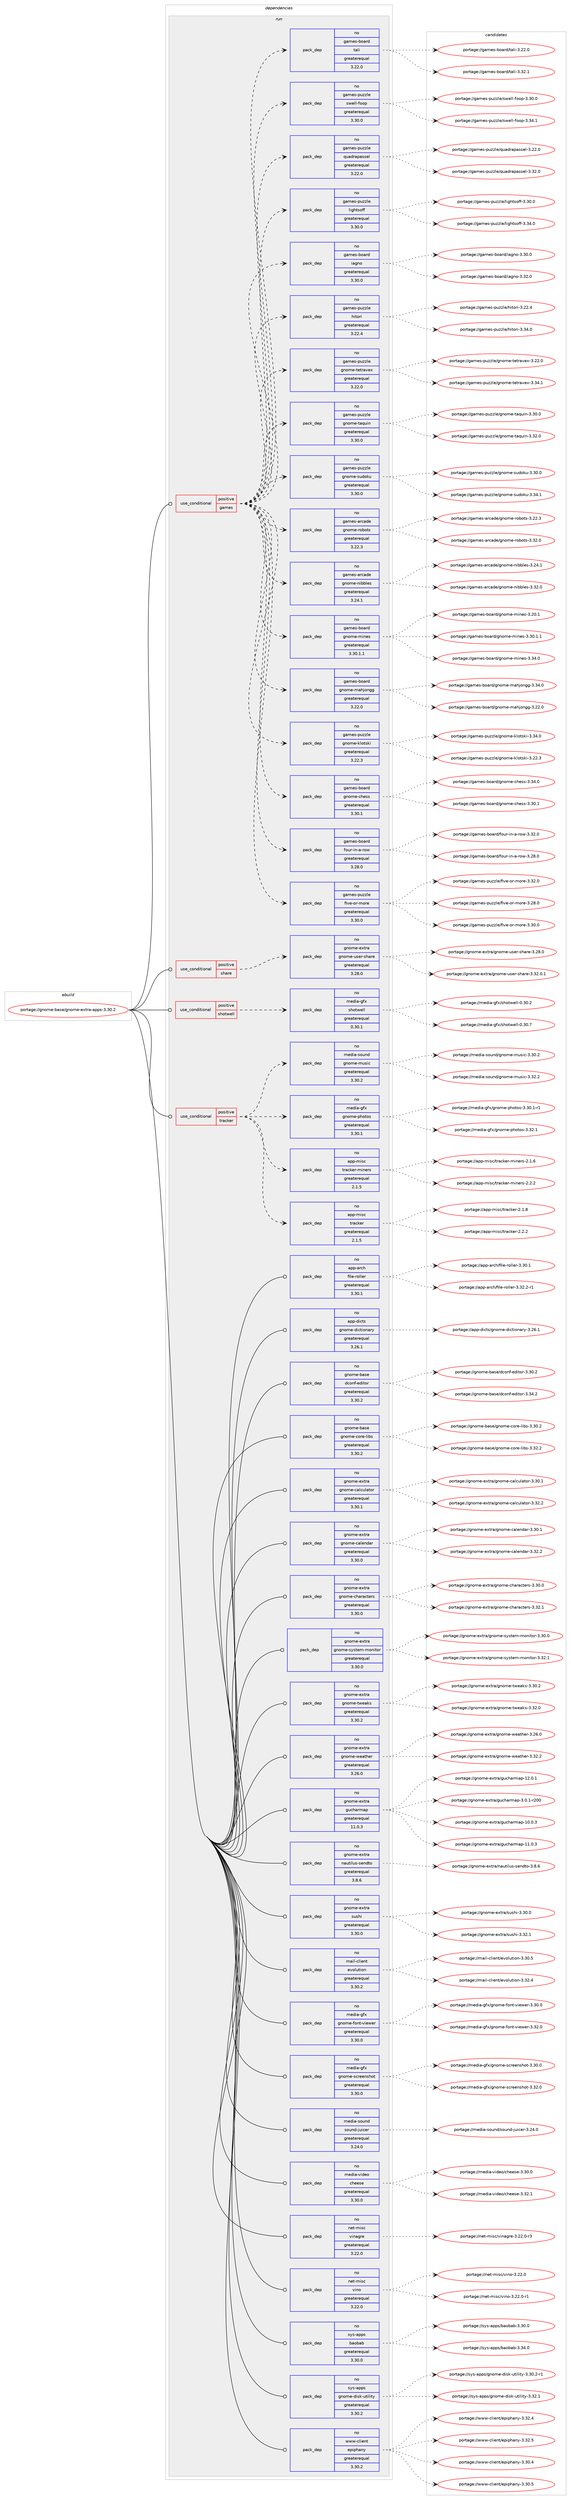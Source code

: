 digraph prolog {

# *************
# Graph options
# *************

newrank=true;
concentrate=true;
compound=true;
graph [rankdir=LR,fontname=Helvetica,fontsize=10,ranksep=1.5];#, ranksep=2.5, nodesep=0.2];
edge  [arrowhead=vee];
node  [fontname=Helvetica,fontsize=10];

# **********
# The ebuild
# **********

subgraph cluster_leftcol {
color=gray;
rank=same;
label=<<i>ebuild</i>>;
id [label="portage://gnome-base/gnome-extra-apps-3.30.2", color=red, width=4, href="../gnome-base/gnome-extra-apps-3.30.2.svg"];
}

# ****************
# The dependencies
# ****************

subgraph cluster_midcol {
color=gray;
label=<<i>dependencies</i>>;
subgraph cluster_compile {
fillcolor="#eeeeee";
style=filled;
label=<<i>compile</i>>;
}
subgraph cluster_compileandrun {
fillcolor="#eeeeee";
style=filled;
label=<<i>compile and run</i>>;
}
subgraph cluster_run {
fillcolor="#eeeeee";
style=filled;
label=<<i>run</i>>;
subgraph cond74009 {
dependency278486 [label=<<TABLE BORDER="0" CELLBORDER="1" CELLSPACING="0" CELLPADDING="4"><TR><TD ROWSPAN="3" CELLPADDING="10">use_conditional</TD></TR><TR><TD>positive</TD></TR><TR><TD>games</TD></TR></TABLE>>, shape=none, color=red];
subgraph pack200424 {
dependency278487 [label=<<TABLE BORDER="0" CELLBORDER="1" CELLSPACING="0" CELLPADDING="4" WIDTH="220"><TR><TD ROWSPAN="6" CELLPADDING="30">pack_dep</TD></TR><TR><TD WIDTH="110">no</TD></TR><TR><TD>games-puzzle</TD></TR><TR><TD>five-or-more</TD></TR><TR><TD>greaterequal</TD></TR><TR><TD>3.30.0</TD></TR></TABLE>>, shape=none, color=blue];
}
dependency278486:e -> dependency278487:w [weight=20,style="dashed",arrowhead="vee"];
subgraph pack200425 {
dependency278488 [label=<<TABLE BORDER="0" CELLBORDER="1" CELLSPACING="0" CELLPADDING="4" WIDTH="220"><TR><TD ROWSPAN="6" CELLPADDING="30">pack_dep</TD></TR><TR><TD WIDTH="110">no</TD></TR><TR><TD>games-board</TD></TR><TR><TD>four-in-a-row</TD></TR><TR><TD>greaterequal</TD></TR><TR><TD>3.28.0</TD></TR></TABLE>>, shape=none, color=blue];
}
dependency278486:e -> dependency278488:w [weight=20,style="dashed",arrowhead="vee"];
subgraph pack200426 {
dependency278489 [label=<<TABLE BORDER="0" CELLBORDER="1" CELLSPACING="0" CELLPADDING="4" WIDTH="220"><TR><TD ROWSPAN="6" CELLPADDING="30">pack_dep</TD></TR><TR><TD WIDTH="110">no</TD></TR><TR><TD>games-board</TD></TR><TR><TD>gnome-chess</TD></TR><TR><TD>greaterequal</TD></TR><TR><TD>3.30.1</TD></TR></TABLE>>, shape=none, color=blue];
}
dependency278486:e -> dependency278489:w [weight=20,style="dashed",arrowhead="vee"];
subgraph pack200427 {
dependency278490 [label=<<TABLE BORDER="0" CELLBORDER="1" CELLSPACING="0" CELLPADDING="4" WIDTH="220"><TR><TD ROWSPAN="6" CELLPADDING="30">pack_dep</TD></TR><TR><TD WIDTH="110">no</TD></TR><TR><TD>games-puzzle</TD></TR><TR><TD>gnome-klotski</TD></TR><TR><TD>greaterequal</TD></TR><TR><TD>3.22.3</TD></TR></TABLE>>, shape=none, color=blue];
}
dependency278486:e -> dependency278490:w [weight=20,style="dashed",arrowhead="vee"];
subgraph pack200428 {
dependency278491 [label=<<TABLE BORDER="0" CELLBORDER="1" CELLSPACING="0" CELLPADDING="4" WIDTH="220"><TR><TD ROWSPAN="6" CELLPADDING="30">pack_dep</TD></TR><TR><TD WIDTH="110">no</TD></TR><TR><TD>games-board</TD></TR><TR><TD>gnome-mahjongg</TD></TR><TR><TD>greaterequal</TD></TR><TR><TD>3.22.0</TD></TR></TABLE>>, shape=none, color=blue];
}
dependency278486:e -> dependency278491:w [weight=20,style="dashed",arrowhead="vee"];
subgraph pack200429 {
dependency278492 [label=<<TABLE BORDER="0" CELLBORDER="1" CELLSPACING="0" CELLPADDING="4" WIDTH="220"><TR><TD ROWSPAN="6" CELLPADDING="30">pack_dep</TD></TR><TR><TD WIDTH="110">no</TD></TR><TR><TD>games-board</TD></TR><TR><TD>gnome-mines</TD></TR><TR><TD>greaterequal</TD></TR><TR><TD>3.30.1.1</TD></TR></TABLE>>, shape=none, color=blue];
}
dependency278486:e -> dependency278492:w [weight=20,style="dashed",arrowhead="vee"];
subgraph pack200430 {
dependency278493 [label=<<TABLE BORDER="0" CELLBORDER="1" CELLSPACING="0" CELLPADDING="4" WIDTH="220"><TR><TD ROWSPAN="6" CELLPADDING="30">pack_dep</TD></TR><TR><TD WIDTH="110">no</TD></TR><TR><TD>games-arcade</TD></TR><TR><TD>gnome-nibbles</TD></TR><TR><TD>greaterequal</TD></TR><TR><TD>3.24.1</TD></TR></TABLE>>, shape=none, color=blue];
}
dependency278486:e -> dependency278493:w [weight=20,style="dashed",arrowhead="vee"];
subgraph pack200431 {
dependency278494 [label=<<TABLE BORDER="0" CELLBORDER="1" CELLSPACING="0" CELLPADDING="4" WIDTH="220"><TR><TD ROWSPAN="6" CELLPADDING="30">pack_dep</TD></TR><TR><TD WIDTH="110">no</TD></TR><TR><TD>games-arcade</TD></TR><TR><TD>gnome-robots</TD></TR><TR><TD>greaterequal</TD></TR><TR><TD>3.22.3</TD></TR></TABLE>>, shape=none, color=blue];
}
dependency278486:e -> dependency278494:w [weight=20,style="dashed",arrowhead="vee"];
subgraph pack200432 {
dependency278495 [label=<<TABLE BORDER="0" CELLBORDER="1" CELLSPACING="0" CELLPADDING="4" WIDTH="220"><TR><TD ROWSPAN="6" CELLPADDING="30">pack_dep</TD></TR><TR><TD WIDTH="110">no</TD></TR><TR><TD>games-puzzle</TD></TR><TR><TD>gnome-sudoku</TD></TR><TR><TD>greaterequal</TD></TR><TR><TD>3.30.0</TD></TR></TABLE>>, shape=none, color=blue];
}
dependency278486:e -> dependency278495:w [weight=20,style="dashed",arrowhead="vee"];
subgraph pack200433 {
dependency278496 [label=<<TABLE BORDER="0" CELLBORDER="1" CELLSPACING="0" CELLPADDING="4" WIDTH="220"><TR><TD ROWSPAN="6" CELLPADDING="30">pack_dep</TD></TR><TR><TD WIDTH="110">no</TD></TR><TR><TD>games-puzzle</TD></TR><TR><TD>gnome-taquin</TD></TR><TR><TD>greaterequal</TD></TR><TR><TD>3.30.0</TD></TR></TABLE>>, shape=none, color=blue];
}
dependency278486:e -> dependency278496:w [weight=20,style="dashed",arrowhead="vee"];
subgraph pack200434 {
dependency278497 [label=<<TABLE BORDER="0" CELLBORDER="1" CELLSPACING="0" CELLPADDING="4" WIDTH="220"><TR><TD ROWSPAN="6" CELLPADDING="30">pack_dep</TD></TR><TR><TD WIDTH="110">no</TD></TR><TR><TD>games-puzzle</TD></TR><TR><TD>gnome-tetravex</TD></TR><TR><TD>greaterequal</TD></TR><TR><TD>3.22.0</TD></TR></TABLE>>, shape=none, color=blue];
}
dependency278486:e -> dependency278497:w [weight=20,style="dashed",arrowhead="vee"];
subgraph pack200435 {
dependency278498 [label=<<TABLE BORDER="0" CELLBORDER="1" CELLSPACING="0" CELLPADDING="4" WIDTH="220"><TR><TD ROWSPAN="6" CELLPADDING="30">pack_dep</TD></TR><TR><TD WIDTH="110">no</TD></TR><TR><TD>games-puzzle</TD></TR><TR><TD>hitori</TD></TR><TR><TD>greaterequal</TD></TR><TR><TD>3.22.4</TD></TR></TABLE>>, shape=none, color=blue];
}
dependency278486:e -> dependency278498:w [weight=20,style="dashed",arrowhead="vee"];
subgraph pack200436 {
dependency278499 [label=<<TABLE BORDER="0" CELLBORDER="1" CELLSPACING="0" CELLPADDING="4" WIDTH="220"><TR><TD ROWSPAN="6" CELLPADDING="30">pack_dep</TD></TR><TR><TD WIDTH="110">no</TD></TR><TR><TD>games-board</TD></TR><TR><TD>iagno</TD></TR><TR><TD>greaterequal</TD></TR><TR><TD>3.30.0</TD></TR></TABLE>>, shape=none, color=blue];
}
dependency278486:e -> dependency278499:w [weight=20,style="dashed",arrowhead="vee"];
subgraph pack200437 {
dependency278500 [label=<<TABLE BORDER="0" CELLBORDER="1" CELLSPACING="0" CELLPADDING="4" WIDTH="220"><TR><TD ROWSPAN="6" CELLPADDING="30">pack_dep</TD></TR><TR><TD WIDTH="110">no</TD></TR><TR><TD>games-puzzle</TD></TR><TR><TD>lightsoff</TD></TR><TR><TD>greaterequal</TD></TR><TR><TD>3.30.0</TD></TR></TABLE>>, shape=none, color=blue];
}
dependency278486:e -> dependency278500:w [weight=20,style="dashed",arrowhead="vee"];
subgraph pack200438 {
dependency278501 [label=<<TABLE BORDER="0" CELLBORDER="1" CELLSPACING="0" CELLPADDING="4" WIDTH="220"><TR><TD ROWSPAN="6" CELLPADDING="30">pack_dep</TD></TR><TR><TD WIDTH="110">no</TD></TR><TR><TD>games-puzzle</TD></TR><TR><TD>quadrapassel</TD></TR><TR><TD>greaterequal</TD></TR><TR><TD>3.22.0</TD></TR></TABLE>>, shape=none, color=blue];
}
dependency278486:e -> dependency278501:w [weight=20,style="dashed",arrowhead="vee"];
subgraph pack200439 {
dependency278502 [label=<<TABLE BORDER="0" CELLBORDER="1" CELLSPACING="0" CELLPADDING="4" WIDTH="220"><TR><TD ROWSPAN="6" CELLPADDING="30">pack_dep</TD></TR><TR><TD WIDTH="110">no</TD></TR><TR><TD>games-puzzle</TD></TR><TR><TD>swell-foop</TD></TR><TR><TD>greaterequal</TD></TR><TR><TD>3.30.0</TD></TR></TABLE>>, shape=none, color=blue];
}
dependency278486:e -> dependency278502:w [weight=20,style="dashed",arrowhead="vee"];
subgraph pack200440 {
dependency278503 [label=<<TABLE BORDER="0" CELLBORDER="1" CELLSPACING="0" CELLPADDING="4" WIDTH="220"><TR><TD ROWSPAN="6" CELLPADDING="30">pack_dep</TD></TR><TR><TD WIDTH="110">no</TD></TR><TR><TD>games-board</TD></TR><TR><TD>tali</TD></TR><TR><TD>greaterequal</TD></TR><TR><TD>3.22.0</TD></TR></TABLE>>, shape=none, color=blue];
}
dependency278486:e -> dependency278503:w [weight=20,style="dashed",arrowhead="vee"];
}
id:e -> dependency278486:w [weight=20,style="solid",arrowhead="odot"];
subgraph cond74010 {
dependency278504 [label=<<TABLE BORDER="0" CELLBORDER="1" CELLSPACING="0" CELLPADDING="4"><TR><TD ROWSPAN="3" CELLPADDING="10">use_conditional</TD></TR><TR><TD>positive</TD></TR><TR><TD>share</TD></TR></TABLE>>, shape=none, color=red];
subgraph pack200441 {
dependency278505 [label=<<TABLE BORDER="0" CELLBORDER="1" CELLSPACING="0" CELLPADDING="4" WIDTH="220"><TR><TD ROWSPAN="6" CELLPADDING="30">pack_dep</TD></TR><TR><TD WIDTH="110">no</TD></TR><TR><TD>gnome-extra</TD></TR><TR><TD>gnome-user-share</TD></TR><TR><TD>greaterequal</TD></TR><TR><TD>3.28.0</TD></TR></TABLE>>, shape=none, color=blue];
}
dependency278504:e -> dependency278505:w [weight=20,style="dashed",arrowhead="vee"];
}
id:e -> dependency278504:w [weight=20,style="solid",arrowhead="odot"];
subgraph cond74011 {
dependency278506 [label=<<TABLE BORDER="0" CELLBORDER="1" CELLSPACING="0" CELLPADDING="4"><TR><TD ROWSPAN="3" CELLPADDING="10">use_conditional</TD></TR><TR><TD>positive</TD></TR><TR><TD>shotwell</TD></TR></TABLE>>, shape=none, color=red];
subgraph pack200442 {
dependency278507 [label=<<TABLE BORDER="0" CELLBORDER="1" CELLSPACING="0" CELLPADDING="4" WIDTH="220"><TR><TD ROWSPAN="6" CELLPADDING="30">pack_dep</TD></TR><TR><TD WIDTH="110">no</TD></TR><TR><TD>media-gfx</TD></TR><TR><TD>shotwell</TD></TR><TR><TD>greaterequal</TD></TR><TR><TD>0.30.1</TD></TR></TABLE>>, shape=none, color=blue];
}
dependency278506:e -> dependency278507:w [weight=20,style="dashed",arrowhead="vee"];
}
id:e -> dependency278506:w [weight=20,style="solid",arrowhead="odot"];
subgraph cond74012 {
dependency278508 [label=<<TABLE BORDER="0" CELLBORDER="1" CELLSPACING="0" CELLPADDING="4"><TR><TD ROWSPAN="3" CELLPADDING="10">use_conditional</TD></TR><TR><TD>positive</TD></TR><TR><TD>tracker</TD></TR></TABLE>>, shape=none, color=red];
subgraph pack200443 {
dependency278509 [label=<<TABLE BORDER="0" CELLBORDER="1" CELLSPACING="0" CELLPADDING="4" WIDTH="220"><TR><TD ROWSPAN="6" CELLPADDING="30">pack_dep</TD></TR><TR><TD WIDTH="110">no</TD></TR><TR><TD>app-misc</TD></TR><TR><TD>tracker</TD></TR><TR><TD>greaterequal</TD></TR><TR><TD>2.1.5</TD></TR></TABLE>>, shape=none, color=blue];
}
dependency278508:e -> dependency278509:w [weight=20,style="dashed",arrowhead="vee"];
subgraph pack200444 {
dependency278510 [label=<<TABLE BORDER="0" CELLBORDER="1" CELLSPACING="0" CELLPADDING="4" WIDTH="220"><TR><TD ROWSPAN="6" CELLPADDING="30">pack_dep</TD></TR><TR><TD WIDTH="110">no</TD></TR><TR><TD>app-misc</TD></TR><TR><TD>tracker-miners</TD></TR><TR><TD>greaterequal</TD></TR><TR><TD>2.1.5</TD></TR></TABLE>>, shape=none, color=blue];
}
dependency278508:e -> dependency278510:w [weight=20,style="dashed",arrowhead="vee"];
subgraph pack200445 {
dependency278511 [label=<<TABLE BORDER="0" CELLBORDER="1" CELLSPACING="0" CELLPADDING="4" WIDTH="220"><TR><TD ROWSPAN="6" CELLPADDING="30">pack_dep</TD></TR><TR><TD WIDTH="110">no</TD></TR><TR><TD>media-gfx</TD></TR><TR><TD>gnome-photos</TD></TR><TR><TD>greaterequal</TD></TR><TR><TD>3.30.1</TD></TR></TABLE>>, shape=none, color=blue];
}
dependency278508:e -> dependency278511:w [weight=20,style="dashed",arrowhead="vee"];
subgraph pack200446 {
dependency278512 [label=<<TABLE BORDER="0" CELLBORDER="1" CELLSPACING="0" CELLPADDING="4" WIDTH="220"><TR><TD ROWSPAN="6" CELLPADDING="30">pack_dep</TD></TR><TR><TD WIDTH="110">no</TD></TR><TR><TD>media-sound</TD></TR><TR><TD>gnome-music</TD></TR><TR><TD>greaterequal</TD></TR><TR><TD>3.30.2</TD></TR></TABLE>>, shape=none, color=blue];
}
dependency278508:e -> dependency278512:w [weight=20,style="dashed",arrowhead="vee"];
}
id:e -> dependency278508:w [weight=20,style="solid",arrowhead="odot"];
subgraph pack200447 {
dependency278513 [label=<<TABLE BORDER="0" CELLBORDER="1" CELLSPACING="0" CELLPADDING="4" WIDTH="220"><TR><TD ROWSPAN="6" CELLPADDING="30">pack_dep</TD></TR><TR><TD WIDTH="110">no</TD></TR><TR><TD>app-arch</TD></TR><TR><TD>file-roller</TD></TR><TR><TD>greaterequal</TD></TR><TR><TD>3.30.1</TD></TR></TABLE>>, shape=none, color=blue];
}
id:e -> dependency278513:w [weight=20,style="solid",arrowhead="odot"];
subgraph pack200448 {
dependency278514 [label=<<TABLE BORDER="0" CELLBORDER="1" CELLSPACING="0" CELLPADDING="4" WIDTH="220"><TR><TD ROWSPAN="6" CELLPADDING="30">pack_dep</TD></TR><TR><TD WIDTH="110">no</TD></TR><TR><TD>app-dicts</TD></TR><TR><TD>gnome-dictionary</TD></TR><TR><TD>greaterequal</TD></TR><TR><TD>3.26.1</TD></TR></TABLE>>, shape=none, color=blue];
}
id:e -> dependency278514:w [weight=20,style="solid",arrowhead="odot"];
subgraph pack200449 {
dependency278515 [label=<<TABLE BORDER="0" CELLBORDER="1" CELLSPACING="0" CELLPADDING="4" WIDTH="220"><TR><TD ROWSPAN="6" CELLPADDING="30">pack_dep</TD></TR><TR><TD WIDTH="110">no</TD></TR><TR><TD>gnome-base</TD></TR><TR><TD>dconf-editor</TD></TR><TR><TD>greaterequal</TD></TR><TR><TD>3.30.2</TD></TR></TABLE>>, shape=none, color=blue];
}
id:e -> dependency278515:w [weight=20,style="solid",arrowhead="odot"];
subgraph pack200450 {
dependency278516 [label=<<TABLE BORDER="0" CELLBORDER="1" CELLSPACING="0" CELLPADDING="4" WIDTH="220"><TR><TD ROWSPAN="6" CELLPADDING="30">pack_dep</TD></TR><TR><TD WIDTH="110">no</TD></TR><TR><TD>gnome-base</TD></TR><TR><TD>gnome-core-libs</TD></TR><TR><TD>greaterequal</TD></TR><TR><TD>3.30.2</TD></TR></TABLE>>, shape=none, color=blue];
}
id:e -> dependency278516:w [weight=20,style="solid",arrowhead="odot"];
subgraph pack200451 {
dependency278517 [label=<<TABLE BORDER="0" CELLBORDER="1" CELLSPACING="0" CELLPADDING="4" WIDTH="220"><TR><TD ROWSPAN="6" CELLPADDING="30">pack_dep</TD></TR><TR><TD WIDTH="110">no</TD></TR><TR><TD>gnome-extra</TD></TR><TR><TD>gnome-calculator</TD></TR><TR><TD>greaterequal</TD></TR><TR><TD>3.30.1</TD></TR></TABLE>>, shape=none, color=blue];
}
id:e -> dependency278517:w [weight=20,style="solid",arrowhead="odot"];
subgraph pack200452 {
dependency278518 [label=<<TABLE BORDER="0" CELLBORDER="1" CELLSPACING="0" CELLPADDING="4" WIDTH="220"><TR><TD ROWSPAN="6" CELLPADDING="30">pack_dep</TD></TR><TR><TD WIDTH="110">no</TD></TR><TR><TD>gnome-extra</TD></TR><TR><TD>gnome-calendar</TD></TR><TR><TD>greaterequal</TD></TR><TR><TD>3.30.0</TD></TR></TABLE>>, shape=none, color=blue];
}
id:e -> dependency278518:w [weight=20,style="solid",arrowhead="odot"];
subgraph pack200453 {
dependency278519 [label=<<TABLE BORDER="0" CELLBORDER="1" CELLSPACING="0" CELLPADDING="4" WIDTH="220"><TR><TD ROWSPAN="6" CELLPADDING="30">pack_dep</TD></TR><TR><TD WIDTH="110">no</TD></TR><TR><TD>gnome-extra</TD></TR><TR><TD>gnome-characters</TD></TR><TR><TD>greaterequal</TD></TR><TR><TD>3.30.0</TD></TR></TABLE>>, shape=none, color=blue];
}
id:e -> dependency278519:w [weight=20,style="solid",arrowhead="odot"];
subgraph pack200454 {
dependency278520 [label=<<TABLE BORDER="0" CELLBORDER="1" CELLSPACING="0" CELLPADDING="4" WIDTH="220"><TR><TD ROWSPAN="6" CELLPADDING="30">pack_dep</TD></TR><TR><TD WIDTH="110">no</TD></TR><TR><TD>gnome-extra</TD></TR><TR><TD>gnome-system-monitor</TD></TR><TR><TD>greaterequal</TD></TR><TR><TD>3.30.0</TD></TR></TABLE>>, shape=none, color=blue];
}
id:e -> dependency278520:w [weight=20,style="solid",arrowhead="odot"];
subgraph pack200455 {
dependency278521 [label=<<TABLE BORDER="0" CELLBORDER="1" CELLSPACING="0" CELLPADDING="4" WIDTH="220"><TR><TD ROWSPAN="6" CELLPADDING="30">pack_dep</TD></TR><TR><TD WIDTH="110">no</TD></TR><TR><TD>gnome-extra</TD></TR><TR><TD>gnome-tweaks</TD></TR><TR><TD>greaterequal</TD></TR><TR><TD>3.30.2</TD></TR></TABLE>>, shape=none, color=blue];
}
id:e -> dependency278521:w [weight=20,style="solid",arrowhead="odot"];
subgraph pack200456 {
dependency278522 [label=<<TABLE BORDER="0" CELLBORDER="1" CELLSPACING="0" CELLPADDING="4" WIDTH="220"><TR><TD ROWSPAN="6" CELLPADDING="30">pack_dep</TD></TR><TR><TD WIDTH="110">no</TD></TR><TR><TD>gnome-extra</TD></TR><TR><TD>gnome-weather</TD></TR><TR><TD>greaterequal</TD></TR><TR><TD>3.26.0</TD></TR></TABLE>>, shape=none, color=blue];
}
id:e -> dependency278522:w [weight=20,style="solid",arrowhead="odot"];
subgraph pack200457 {
dependency278523 [label=<<TABLE BORDER="0" CELLBORDER="1" CELLSPACING="0" CELLPADDING="4" WIDTH="220"><TR><TD ROWSPAN="6" CELLPADDING="30">pack_dep</TD></TR><TR><TD WIDTH="110">no</TD></TR><TR><TD>gnome-extra</TD></TR><TR><TD>gucharmap</TD></TR><TR><TD>greaterequal</TD></TR><TR><TD>11.0.3</TD></TR></TABLE>>, shape=none, color=blue];
}
id:e -> dependency278523:w [weight=20,style="solid",arrowhead="odot"];
subgraph pack200458 {
dependency278524 [label=<<TABLE BORDER="0" CELLBORDER="1" CELLSPACING="0" CELLPADDING="4" WIDTH="220"><TR><TD ROWSPAN="6" CELLPADDING="30">pack_dep</TD></TR><TR><TD WIDTH="110">no</TD></TR><TR><TD>gnome-extra</TD></TR><TR><TD>nautilus-sendto</TD></TR><TR><TD>greaterequal</TD></TR><TR><TD>3.8.6</TD></TR></TABLE>>, shape=none, color=blue];
}
id:e -> dependency278524:w [weight=20,style="solid",arrowhead="odot"];
subgraph pack200459 {
dependency278525 [label=<<TABLE BORDER="0" CELLBORDER="1" CELLSPACING="0" CELLPADDING="4" WIDTH="220"><TR><TD ROWSPAN="6" CELLPADDING="30">pack_dep</TD></TR><TR><TD WIDTH="110">no</TD></TR><TR><TD>gnome-extra</TD></TR><TR><TD>sushi</TD></TR><TR><TD>greaterequal</TD></TR><TR><TD>3.30.0</TD></TR></TABLE>>, shape=none, color=blue];
}
id:e -> dependency278525:w [weight=20,style="solid",arrowhead="odot"];
subgraph pack200460 {
dependency278526 [label=<<TABLE BORDER="0" CELLBORDER="1" CELLSPACING="0" CELLPADDING="4" WIDTH="220"><TR><TD ROWSPAN="6" CELLPADDING="30">pack_dep</TD></TR><TR><TD WIDTH="110">no</TD></TR><TR><TD>mail-client</TD></TR><TR><TD>evolution</TD></TR><TR><TD>greaterequal</TD></TR><TR><TD>3.30.2</TD></TR></TABLE>>, shape=none, color=blue];
}
id:e -> dependency278526:w [weight=20,style="solid",arrowhead="odot"];
subgraph pack200461 {
dependency278527 [label=<<TABLE BORDER="0" CELLBORDER="1" CELLSPACING="0" CELLPADDING="4" WIDTH="220"><TR><TD ROWSPAN="6" CELLPADDING="30">pack_dep</TD></TR><TR><TD WIDTH="110">no</TD></TR><TR><TD>media-gfx</TD></TR><TR><TD>gnome-font-viewer</TD></TR><TR><TD>greaterequal</TD></TR><TR><TD>3.30.0</TD></TR></TABLE>>, shape=none, color=blue];
}
id:e -> dependency278527:w [weight=20,style="solid",arrowhead="odot"];
subgraph pack200462 {
dependency278528 [label=<<TABLE BORDER="0" CELLBORDER="1" CELLSPACING="0" CELLPADDING="4" WIDTH="220"><TR><TD ROWSPAN="6" CELLPADDING="30">pack_dep</TD></TR><TR><TD WIDTH="110">no</TD></TR><TR><TD>media-gfx</TD></TR><TR><TD>gnome-screenshot</TD></TR><TR><TD>greaterequal</TD></TR><TR><TD>3.30.0</TD></TR></TABLE>>, shape=none, color=blue];
}
id:e -> dependency278528:w [weight=20,style="solid",arrowhead="odot"];
subgraph pack200463 {
dependency278529 [label=<<TABLE BORDER="0" CELLBORDER="1" CELLSPACING="0" CELLPADDING="4" WIDTH="220"><TR><TD ROWSPAN="6" CELLPADDING="30">pack_dep</TD></TR><TR><TD WIDTH="110">no</TD></TR><TR><TD>media-sound</TD></TR><TR><TD>sound-juicer</TD></TR><TR><TD>greaterequal</TD></TR><TR><TD>3.24.0</TD></TR></TABLE>>, shape=none, color=blue];
}
id:e -> dependency278529:w [weight=20,style="solid",arrowhead="odot"];
subgraph pack200464 {
dependency278530 [label=<<TABLE BORDER="0" CELLBORDER="1" CELLSPACING="0" CELLPADDING="4" WIDTH="220"><TR><TD ROWSPAN="6" CELLPADDING="30">pack_dep</TD></TR><TR><TD WIDTH="110">no</TD></TR><TR><TD>media-video</TD></TR><TR><TD>cheese</TD></TR><TR><TD>greaterequal</TD></TR><TR><TD>3.30.0</TD></TR></TABLE>>, shape=none, color=blue];
}
id:e -> dependency278530:w [weight=20,style="solid",arrowhead="odot"];
subgraph pack200465 {
dependency278531 [label=<<TABLE BORDER="0" CELLBORDER="1" CELLSPACING="0" CELLPADDING="4" WIDTH="220"><TR><TD ROWSPAN="6" CELLPADDING="30">pack_dep</TD></TR><TR><TD WIDTH="110">no</TD></TR><TR><TD>net-misc</TD></TR><TR><TD>vinagre</TD></TR><TR><TD>greaterequal</TD></TR><TR><TD>3.22.0</TD></TR></TABLE>>, shape=none, color=blue];
}
id:e -> dependency278531:w [weight=20,style="solid",arrowhead="odot"];
subgraph pack200466 {
dependency278532 [label=<<TABLE BORDER="0" CELLBORDER="1" CELLSPACING="0" CELLPADDING="4" WIDTH="220"><TR><TD ROWSPAN="6" CELLPADDING="30">pack_dep</TD></TR><TR><TD WIDTH="110">no</TD></TR><TR><TD>net-misc</TD></TR><TR><TD>vino</TD></TR><TR><TD>greaterequal</TD></TR><TR><TD>3.22.0</TD></TR></TABLE>>, shape=none, color=blue];
}
id:e -> dependency278532:w [weight=20,style="solid",arrowhead="odot"];
subgraph pack200467 {
dependency278533 [label=<<TABLE BORDER="0" CELLBORDER="1" CELLSPACING="0" CELLPADDING="4" WIDTH="220"><TR><TD ROWSPAN="6" CELLPADDING="30">pack_dep</TD></TR><TR><TD WIDTH="110">no</TD></TR><TR><TD>sys-apps</TD></TR><TR><TD>baobab</TD></TR><TR><TD>greaterequal</TD></TR><TR><TD>3.30.0</TD></TR></TABLE>>, shape=none, color=blue];
}
id:e -> dependency278533:w [weight=20,style="solid",arrowhead="odot"];
subgraph pack200468 {
dependency278534 [label=<<TABLE BORDER="0" CELLBORDER="1" CELLSPACING="0" CELLPADDING="4" WIDTH="220"><TR><TD ROWSPAN="6" CELLPADDING="30">pack_dep</TD></TR><TR><TD WIDTH="110">no</TD></TR><TR><TD>sys-apps</TD></TR><TR><TD>gnome-disk-utility</TD></TR><TR><TD>greaterequal</TD></TR><TR><TD>3.30.2</TD></TR></TABLE>>, shape=none, color=blue];
}
id:e -> dependency278534:w [weight=20,style="solid",arrowhead="odot"];
subgraph pack200469 {
dependency278535 [label=<<TABLE BORDER="0" CELLBORDER="1" CELLSPACING="0" CELLPADDING="4" WIDTH="220"><TR><TD ROWSPAN="6" CELLPADDING="30">pack_dep</TD></TR><TR><TD WIDTH="110">no</TD></TR><TR><TD>www-client</TD></TR><TR><TD>epiphany</TD></TR><TR><TD>greaterequal</TD></TR><TR><TD>3.30.2</TD></TR></TABLE>>, shape=none, color=blue];
}
id:e -> dependency278535:w [weight=20,style="solid",arrowhead="odot"];
}
}

# **************
# The candidates
# **************

subgraph cluster_choices {
rank=same;
color=gray;
label=<<i>candidates</i>>;

subgraph choice200424 {
color=black;
nodesep=1;
choiceportage103971091011154511211712212210810147102105118101451111144510911111410145514650564648 [label="portage://games-puzzle/five-or-more-3.28.0", color=red, width=4,href="../games-puzzle/five-or-more-3.28.0.svg"];
choiceportage103971091011154511211712212210810147102105118101451111144510911111410145514651484648 [label="portage://games-puzzle/five-or-more-3.30.0", color=red, width=4,href="../games-puzzle/five-or-more-3.30.0.svg"];
choiceportage103971091011154511211712212210810147102105118101451111144510911111410145514651504648 [label="portage://games-puzzle/five-or-more-3.32.0", color=red, width=4,href="../games-puzzle/five-or-more-3.32.0.svg"];
dependency278487:e -> choiceportage103971091011154511211712212210810147102105118101451111144510911111410145514650564648:w [style=dotted,weight="100"];
dependency278487:e -> choiceportage103971091011154511211712212210810147102105118101451111144510911111410145514651484648:w [style=dotted,weight="100"];
dependency278487:e -> choiceportage103971091011154511211712212210810147102105118101451111144510911111410145514651504648:w [style=dotted,weight="100"];
}
subgraph choice200425 {
color=black;
nodesep=1;
choiceportage10397109101115459811197114100471021111171144510511045974511411111945514650564648 [label="portage://games-board/four-in-a-row-3.28.0", color=red, width=4,href="../games-board/four-in-a-row-3.28.0.svg"];
choiceportage10397109101115459811197114100471021111171144510511045974511411111945514651504648 [label="portage://games-board/four-in-a-row-3.32.0", color=red, width=4,href="../games-board/four-in-a-row-3.32.0.svg"];
dependency278488:e -> choiceportage10397109101115459811197114100471021111171144510511045974511411111945514650564648:w [style=dotted,weight="100"];
dependency278488:e -> choiceportage10397109101115459811197114100471021111171144510511045974511411111945514651504648:w [style=dotted,weight="100"];
}
subgraph choice200426 {
color=black;
nodesep=1;
choiceportage1039710910111545981119711410047103110111109101459910410111511545514651484649 [label="portage://games-board/gnome-chess-3.30.1", color=red, width=4,href="../games-board/gnome-chess-3.30.1.svg"];
choiceportage1039710910111545981119711410047103110111109101459910410111511545514651524648 [label="portage://games-board/gnome-chess-3.34.0", color=red, width=4,href="../games-board/gnome-chess-3.34.0.svg"];
dependency278489:e -> choiceportage1039710910111545981119711410047103110111109101459910410111511545514651484649:w [style=dotted,weight="100"];
dependency278489:e -> choiceportage1039710910111545981119711410047103110111109101459910410111511545514651524648:w [style=dotted,weight="100"];
}
subgraph choice200427 {
color=black;
nodesep=1;
choiceportage1039710910111545112117122122108101471031101111091014510710811111611510710545514650504651 [label="portage://games-puzzle/gnome-klotski-3.22.3", color=red, width=4,href="../games-puzzle/gnome-klotski-3.22.3.svg"];
choiceportage1039710910111545112117122122108101471031101111091014510710811111611510710545514651524648 [label="portage://games-puzzle/gnome-klotski-3.34.0", color=red, width=4,href="../games-puzzle/gnome-klotski-3.34.0.svg"];
dependency278490:e -> choiceportage1039710910111545112117122122108101471031101111091014510710811111611510710545514650504651:w [style=dotted,weight="100"];
dependency278490:e -> choiceportage1039710910111545112117122122108101471031101111091014510710811111611510710545514651524648:w [style=dotted,weight="100"];
}
subgraph choice200428 {
color=black;
nodesep=1;
choiceportage1039710910111545981119711410047103110111109101451099710410611111010310345514650504648 [label="portage://games-board/gnome-mahjongg-3.22.0", color=red, width=4,href="../games-board/gnome-mahjongg-3.22.0.svg"];
choiceportage1039710910111545981119711410047103110111109101451099710410611111010310345514651524648 [label="portage://games-board/gnome-mahjongg-3.34.0", color=red, width=4,href="../games-board/gnome-mahjongg-3.34.0.svg"];
dependency278491:e -> choiceportage1039710910111545981119711410047103110111109101451099710410611111010310345514650504648:w [style=dotted,weight="100"];
dependency278491:e -> choiceportage1039710910111545981119711410047103110111109101451099710410611111010310345514651524648:w [style=dotted,weight="100"];
}
subgraph choice200429 {
color=black;
nodesep=1;
choiceportage10397109101115459811197114100471031101111091014510910511010111545514650484649 [label="portage://games-board/gnome-mines-3.20.1", color=red, width=4,href="../games-board/gnome-mines-3.20.1.svg"];
choiceportage103971091011154598111971141004710311011110910145109105110101115455146514846494649 [label="portage://games-board/gnome-mines-3.30.1.1", color=red, width=4,href="../games-board/gnome-mines-3.30.1.1.svg"];
choiceportage10397109101115459811197114100471031101111091014510910511010111545514651524648 [label="portage://games-board/gnome-mines-3.34.0", color=red, width=4,href="../games-board/gnome-mines-3.34.0.svg"];
dependency278492:e -> choiceportage10397109101115459811197114100471031101111091014510910511010111545514650484649:w [style=dotted,weight="100"];
dependency278492:e -> choiceportage103971091011154598111971141004710311011110910145109105110101115455146514846494649:w [style=dotted,weight="100"];
dependency278492:e -> choiceportage10397109101115459811197114100471031101111091014510910511010111545514651524648:w [style=dotted,weight="100"];
}
subgraph choice200430 {
color=black;
nodesep=1;
choiceportage10397109101115459711499971001014710311011110910145110105989810810111545514650524649 [label="portage://games-arcade/gnome-nibbles-3.24.1", color=red, width=4,href="../games-arcade/gnome-nibbles-3.24.1.svg"];
choiceportage10397109101115459711499971001014710311011110910145110105989810810111545514651504648 [label="portage://games-arcade/gnome-nibbles-3.32.0", color=red, width=4,href="../games-arcade/gnome-nibbles-3.32.0.svg"];
dependency278493:e -> choiceportage10397109101115459711499971001014710311011110910145110105989810810111545514650524649:w [style=dotted,weight="100"];
dependency278493:e -> choiceportage10397109101115459711499971001014710311011110910145110105989810810111545514651504648:w [style=dotted,weight="100"];
}
subgraph choice200431 {
color=black;
nodesep=1;
choiceportage103971091011154597114999710010147103110111109101451141119811111611545514650504651 [label="portage://games-arcade/gnome-robots-3.22.3", color=red, width=4,href="../games-arcade/gnome-robots-3.22.3.svg"];
choiceportage103971091011154597114999710010147103110111109101451141119811111611545514651504648 [label="portage://games-arcade/gnome-robots-3.32.0", color=red, width=4,href="../games-arcade/gnome-robots-3.32.0.svg"];
dependency278494:e -> choiceportage103971091011154597114999710010147103110111109101451141119811111611545514650504651:w [style=dotted,weight="100"];
dependency278494:e -> choiceportage103971091011154597114999710010147103110111109101451141119811111611545514651504648:w [style=dotted,weight="100"];
}
subgraph choice200432 {
color=black;
nodesep=1;
choiceportage1039710910111545112117122122108101471031101111091014511511710011110711745514651484648 [label="portage://games-puzzle/gnome-sudoku-3.30.0", color=red, width=4,href="../games-puzzle/gnome-sudoku-3.30.0.svg"];
choiceportage1039710910111545112117122122108101471031101111091014511511710011110711745514651524649 [label="portage://games-puzzle/gnome-sudoku-3.34.1", color=red, width=4,href="../games-puzzle/gnome-sudoku-3.34.1.svg"];
dependency278495:e -> choiceportage1039710910111545112117122122108101471031101111091014511511710011110711745514651484648:w [style=dotted,weight="100"];
dependency278495:e -> choiceportage1039710910111545112117122122108101471031101111091014511511710011110711745514651524649:w [style=dotted,weight="100"];
}
subgraph choice200433 {
color=black;
nodesep=1;
choiceportage103971091011154511211712212210810147103110111109101451169711311710511045514651484648 [label="portage://games-puzzle/gnome-taquin-3.30.0", color=red, width=4,href="../games-puzzle/gnome-taquin-3.30.0.svg"];
choiceportage103971091011154511211712212210810147103110111109101451169711311710511045514651504648 [label="portage://games-puzzle/gnome-taquin-3.32.0", color=red, width=4,href="../games-puzzle/gnome-taquin-3.32.0.svg"];
dependency278496:e -> choiceportage103971091011154511211712212210810147103110111109101451169711311710511045514651484648:w [style=dotted,weight="100"];
dependency278496:e -> choiceportage103971091011154511211712212210810147103110111109101451169711311710511045514651504648:w [style=dotted,weight="100"];
}
subgraph choice200434 {
color=black;
nodesep=1;
choiceportage103971091011154511211712212210810147103110111109101451161011161149711810112045514650504648 [label="portage://games-puzzle/gnome-tetravex-3.22.0", color=red, width=4,href="../games-puzzle/gnome-tetravex-3.22.0.svg"];
choiceportage103971091011154511211712212210810147103110111109101451161011161149711810112045514651524649 [label="portage://games-puzzle/gnome-tetravex-3.34.1", color=red, width=4,href="../games-puzzle/gnome-tetravex-3.34.1.svg"];
dependency278497:e -> choiceportage103971091011154511211712212210810147103110111109101451161011161149711810112045514650504648:w [style=dotted,weight="100"];
dependency278497:e -> choiceportage103971091011154511211712212210810147103110111109101451161011161149711810112045514651524649:w [style=dotted,weight="100"];
}
subgraph choice200435 {
color=black;
nodesep=1;
choiceportage10397109101115451121171221221081014710410511611111410545514650504652 [label="portage://games-puzzle/hitori-3.22.4", color=red, width=4,href="../games-puzzle/hitori-3.22.4.svg"];
choiceportage10397109101115451121171221221081014710410511611111410545514651524648 [label="portage://games-puzzle/hitori-3.34.0", color=red, width=4,href="../games-puzzle/hitori-3.34.0.svg"];
dependency278498:e -> choiceportage10397109101115451121171221221081014710410511611111410545514650504652:w [style=dotted,weight="100"];
dependency278498:e -> choiceportage10397109101115451121171221221081014710410511611111410545514651524648:w [style=dotted,weight="100"];
}
subgraph choice200436 {
color=black;
nodesep=1;
choiceportage10397109101115459811197114100471059710311011145514651484648 [label="portage://games-board/iagno-3.30.0", color=red, width=4,href="../games-board/iagno-3.30.0.svg"];
choiceportage10397109101115459811197114100471059710311011145514651504648 [label="portage://games-board/iagno-3.32.0", color=red, width=4,href="../games-board/iagno-3.32.0.svg"];
dependency278499:e -> choiceportage10397109101115459811197114100471059710311011145514651484648:w [style=dotted,weight="100"];
dependency278499:e -> choiceportage10397109101115459811197114100471059710311011145514651504648:w [style=dotted,weight="100"];
}
subgraph choice200437 {
color=black;
nodesep=1;
choiceportage10397109101115451121171221221081014710810510310411611511110210245514651484648 [label="portage://games-puzzle/lightsoff-3.30.0", color=red, width=4,href="../games-puzzle/lightsoff-3.30.0.svg"];
choiceportage10397109101115451121171221221081014710810510310411611511110210245514651524648 [label="portage://games-puzzle/lightsoff-3.34.0", color=red, width=4,href="../games-puzzle/lightsoff-3.34.0.svg"];
dependency278500:e -> choiceportage10397109101115451121171221221081014710810510310411611511110210245514651484648:w [style=dotted,weight="100"];
dependency278500:e -> choiceportage10397109101115451121171221221081014710810510310411611511110210245514651524648:w [style=dotted,weight="100"];
}
subgraph choice200438 {
color=black;
nodesep=1;
choiceportage10397109101115451121171221221081014711311797100114971129711511510110845514650504648 [label="portage://games-puzzle/quadrapassel-3.22.0", color=red, width=4,href="../games-puzzle/quadrapassel-3.22.0.svg"];
choiceportage10397109101115451121171221221081014711311797100114971129711511510110845514651504648 [label="portage://games-puzzle/quadrapassel-3.32.0", color=red, width=4,href="../games-puzzle/quadrapassel-3.32.0.svg"];
dependency278501:e -> choiceportage10397109101115451121171221221081014711311797100114971129711511510110845514650504648:w [style=dotted,weight="100"];
dependency278501:e -> choiceportage10397109101115451121171221221081014711311797100114971129711511510110845514651504648:w [style=dotted,weight="100"];
}
subgraph choice200439 {
color=black;
nodesep=1;
choiceportage1039710910111545112117122122108101471151191011081084510211111111245514651484648 [label="portage://games-puzzle/swell-foop-3.30.0", color=red, width=4,href="../games-puzzle/swell-foop-3.30.0.svg"];
choiceportage1039710910111545112117122122108101471151191011081084510211111111245514651524649 [label="portage://games-puzzle/swell-foop-3.34.1", color=red, width=4,href="../games-puzzle/swell-foop-3.34.1.svg"];
dependency278502:e -> choiceportage1039710910111545112117122122108101471151191011081084510211111111245514651484648:w [style=dotted,weight="100"];
dependency278502:e -> choiceportage1039710910111545112117122122108101471151191011081084510211111111245514651524649:w [style=dotted,weight="100"];
}
subgraph choice200440 {
color=black;
nodesep=1;
choiceportage10397109101115459811197114100471169710810545514650504648 [label="portage://games-board/tali-3.22.0", color=red, width=4,href="../games-board/tali-3.22.0.svg"];
choiceportage10397109101115459811197114100471169710810545514651504649 [label="portage://games-board/tali-3.32.1", color=red, width=4,href="../games-board/tali-3.32.1.svg"];
dependency278503:e -> choiceportage10397109101115459811197114100471169710810545514650504648:w [style=dotted,weight="100"];
dependency278503:e -> choiceportage10397109101115459811197114100471169710810545514651504649:w [style=dotted,weight="100"];
}
subgraph choice200441 {
color=black;
nodesep=1;
choiceportage10311011110910145101120116114974710311011110910145117115101114451151049711410145514650564648 [label="portage://gnome-extra/gnome-user-share-3.28.0", color=red, width=4,href="../gnome-extra/gnome-user-share-3.28.0.svg"];
choiceportage103110111109101451011201161149747103110111109101451171151011144511510497114101455146515046484649 [label="portage://gnome-extra/gnome-user-share-3.32.0.1", color=red, width=4,href="../gnome-extra/gnome-user-share-3.32.0.1.svg"];
dependency278505:e -> choiceportage10311011110910145101120116114974710311011110910145117115101114451151049711410145514650564648:w [style=dotted,weight="100"];
dependency278505:e -> choiceportage103110111109101451011201161149747103110111109101451171151011144511510497114101455146515046484649:w [style=dotted,weight="100"];
}
subgraph choice200442 {
color=black;
nodesep=1;
choiceportage10910110010597451031021204711510411111611910110810845484651484650 [label="portage://media-gfx/shotwell-0.30.2", color=red, width=4,href="../media-gfx/shotwell-0.30.2.svg"];
choiceportage10910110010597451031021204711510411111611910110810845484651484655 [label="portage://media-gfx/shotwell-0.30.7", color=red, width=4,href="../media-gfx/shotwell-0.30.7.svg"];
dependency278507:e -> choiceportage10910110010597451031021204711510411111611910110810845484651484650:w [style=dotted,weight="100"];
dependency278507:e -> choiceportage10910110010597451031021204711510411111611910110810845484651484655:w [style=dotted,weight="100"];
}
subgraph choice200443 {
color=black;
nodesep=1;
choiceportage971121124510910511599471161149799107101114455046494656 [label="portage://app-misc/tracker-2.1.8", color=red, width=4,href="../app-misc/tracker-2.1.8.svg"];
choiceportage971121124510910511599471161149799107101114455046504650 [label="portage://app-misc/tracker-2.2.2", color=red, width=4,href="../app-misc/tracker-2.2.2.svg"];
dependency278509:e -> choiceportage971121124510910511599471161149799107101114455046494656:w [style=dotted,weight="100"];
dependency278509:e -> choiceportage971121124510910511599471161149799107101114455046504650:w [style=dotted,weight="100"];
}
subgraph choice200444 {
color=black;
nodesep=1;
choiceportage97112112451091051159947116114979910710111445109105110101114115455046494654 [label="portage://app-misc/tracker-miners-2.1.6", color=red, width=4,href="../app-misc/tracker-miners-2.1.6.svg"];
choiceportage97112112451091051159947116114979910710111445109105110101114115455046504650 [label="portage://app-misc/tracker-miners-2.2.2", color=red, width=4,href="../app-misc/tracker-miners-2.2.2.svg"];
dependency278510:e -> choiceportage97112112451091051159947116114979910710111445109105110101114115455046494654:w [style=dotted,weight="100"];
dependency278510:e -> choiceportage97112112451091051159947116114979910710111445109105110101114115455046504650:w [style=dotted,weight="100"];
}
subgraph choice200445 {
color=black;
nodesep=1;
choiceportage10910110010597451031021204710311011110910145112104111116111115455146514846494511449 [label="portage://media-gfx/gnome-photos-3.30.1-r1", color=red, width=4,href="../media-gfx/gnome-photos-3.30.1-r1.svg"];
choiceportage1091011001059745103102120471031101111091014511210411111611111545514651504649 [label="portage://media-gfx/gnome-photos-3.32.1", color=red, width=4,href="../media-gfx/gnome-photos-3.32.1.svg"];
dependency278511:e -> choiceportage10910110010597451031021204710311011110910145112104111116111115455146514846494511449:w [style=dotted,weight="100"];
dependency278511:e -> choiceportage1091011001059745103102120471031101111091014511210411111611111545514651504649:w [style=dotted,weight="100"];
}
subgraph choice200446 {
color=black;
nodesep=1;
choiceportage109101100105974511511111711010047103110111109101451091171151059945514651484650 [label="portage://media-sound/gnome-music-3.30.2", color=red, width=4,href="../media-sound/gnome-music-3.30.2.svg"];
choiceportage109101100105974511511111711010047103110111109101451091171151059945514651504650 [label="portage://media-sound/gnome-music-3.32.2", color=red, width=4,href="../media-sound/gnome-music-3.32.2.svg"];
dependency278512:e -> choiceportage109101100105974511511111711010047103110111109101451091171151059945514651484650:w [style=dotted,weight="100"];
dependency278512:e -> choiceportage109101100105974511511111711010047103110111109101451091171151059945514651504650:w [style=dotted,weight="100"];
}
subgraph choice200447 {
color=black;
nodesep=1;
choiceportage97112112459711499104471021051081014511411110810810111445514651484649 [label="portage://app-arch/file-roller-3.30.1", color=red, width=4,href="../app-arch/file-roller-3.30.1.svg"];
choiceportage971121124597114991044710210510810145114111108108101114455146515046504511449 [label="portage://app-arch/file-roller-3.32.2-r1", color=red, width=4,href="../app-arch/file-roller-3.32.2-r1.svg"];
dependency278513:e -> choiceportage97112112459711499104471021051081014511411110810810111445514651484649:w [style=dotted,weight="100"];
dependency278513:e -> choiceportage971121124597114991044710210510810145114111108108101114455146515046504511449:w [style=dotted,weight="100"];
}
subgraph choice200448 {
color=black;
nodesep=1;
choiceportage9711211245100105991161154710311011110910145100105991161051111109711412145514650544649 [label="portage://app-dicts/gnome-dictionary-3.26.1", color=red, width=4,href="../app-dicts/gnome-dictionary-3.26.1.svg"];
dependency278514:e -> choiceportage9711211245100105991161154710311011110910145100105991161051111109711412145514650544649:w [style=dotted,weight="100"];
}
subgraph choice200449 {
color=black;
nodesep=1;
choiceportage10311011110910145989711510147100991111101024510110010511611111445514651484650 [label="portage://gnome-base/dconf-editor-3.30.2", color=red, width=4,href="../gnome-base/dconf-editor-3.30.2.svg"];
choiceportage10311011110910145989711510147100991111101024510110010511611111445514651524650 [label="portage://gnome-base/dconf-editor-3.34.2", color=red, width=4,href="../gnome-base/dconf-editor-3.34.2.svg"];
dependency278515:e -> choiceportage10311011110910145989711510147100991111101024510110010511611111445514651484650:w [style=dotted,weight="100"];
dependency278515:e -> choiceportage10311011110910145989711510147100991111101024510110010511611111445514651524650:w [style=dotted,weight="100"];
}
subgraph choice200450 {
color=black;
nodesep=1;
choiceportage103110111109101459897115101471031101111091014599111114101451081059811545514651484650 [label="portage://gnome-base/gnome-core-libs-3.30.2", color=red, width=4,href="../gnome-base/gnome-core-libs-3.30.2.svg"];
choiceportage103110111109101459897115101471031101111091014599111114101451081059811545514651504650 [label="portage://gnome-base/gnome-core-libs-3.32.2", color=red, width=4,href="../gnome-base/gnome-core-libs-3.32.2.svg"];
dependency278516:e -> choiceportage103110111109101459897115101471031101111091014599111114101451081059811545514651484650:w [style=dotted,weight="100"];
dependency278516:e -> choiceportage103110111109101459897115101471031101111091014599111114101451081059811545514651504650:w [style=dotted,weight="100"];
}
subgraph choice200451 {
color=black;
nodesep=1;
choiceportage103110111109101451011201161149747103110111109101459997108991171089711611111445514651484649 [label="portage://gnome-extra/gnome-calculator-3.30.1", color=red, width=4,href="../gnome-extra/gnome-calculator-3.30.1.svg"];
choiceportage103110111109101451011201161149747103110111109101459997108991171089711611111445514651504650 [label="portage://gnome-extra/gnome-calculator-3.32.2", color=red, width=4,href="../gnome-extra/gnome-calculator-3.32.2.svg"];
dependency278517:e -> choiceportage103110111109101451011201161149747103110111109101459997108991171089711611111445514651484649:w [style=dotted,weight="100"];
dependency278517:e -> choiceportage103110111109101451011201161149747103110111109101459997108991171089711611111445514651504650:w [style=dotted,weight="100"];
}
subgraph choice200452 {
color=black;
nodesep=1;
choiceportage1031101111091014510112011611497471031101111091014599971081011101009711445514651484649 [label="portage://gnome-extra/gnome-calendar-3.30.1", color=red, width=4,href="../gnome-extra/gnome-calendar-3.30.1.svg"];
choiceportage1031101111091014510112011611497471031101111091014599971081011101009711445514651504650 [label="portage://gnome-extra/gnome-calendar-3.32.2", color=red, width=4,href="../gnome-extra/gnome-calendar-3.32.2.svg"];
dependency278518:e -> choiceportage1031101111091014510112011611497471031101111091014599971081011101009711445514651484649:w [style=dotted,weight="100"];
dependency278518:e -> choiceportage1031101111091014510112011611497471031101111091014599971081011101009711445514651504650:w [style=dotted,weight="100"];
}
subgraph choice200453 {
color=black;
nodesep=1;
choiceportage103110111109101451011201161149747103110111109101459910497114979911610111411545514651484648 [label="portage://gnome-extra/gnome-characters-3.30.0", color=red, width=4,href="../gnome-extra/gnome-characters-3.30.0.svg"];
choiceportage103110111109101451011201161149747103110111109101459910497114979911610111411545514651504649 [label="portage://gnome-extra/gnome-characters-3.32.1", color=red, width=4,href="../gnome-extra/gnome-characters-3.32.1.svg"];
dependency278519:e -> choiceportage103110111109101451011201161149747103110111109101459910497114979911610111411545514651484648:w [style=dotted,weight="100"];
dependency278519:e -> choiceportage103110111109101451011201161149747103110111109101459910497114979911610111411545514651504649:w [style=dotted,weight="100"];
}
subgraph choice200454 {
color=black;
nodesep=1;
choiceportage103110111109101451011201161149747103110111109101451151211151161011094510911111010511611111445514651484648 [label="portage://gnome-extra/gnome-system-monitor-3.30.0", color=red, width=4,href="../gnome-extra/gnome-system-monitor-3.30.0.svg"];
choiceportage103110111109101451011201161149747103110111109101451151211151161011094510911111010511611111445514651504649 [label="portage://gnome-extra/gnome-system-monitor-3.32.1", color=red, width=4,href="../gnome-extra/gnome-system-monitor-3.32.1.svg"];
dependency278520:e -> choiceportage103110111109101451011201161149747103110111109101451151211151161011094510911111010511611111445514651484648:w [style=dotted,weight="100"];
dependency278520:e -> choiceportage103110111109101451011201161149747103110111109101451151211151161011094510911111010511611111445514651504649:w [style=dotted,weight="100"];
}
subgraph choice200455 {
color=black;
nodesep=1;
choiceportage103110111109101451011201161149747103110111109101451161191019710711545514651484650 [label="portage://gnome-extra/gnome-tweaks-3.30.2", color=red, width=4,href="../gnome-extra/gnome-tweaks-3.30.2.svg"];
choiceportage103110111109101451011201161149747103110111109101451161191019710711545514651504648 [label="portage://gnome-extra/gnome-tweaks-3.32.0", color=red, width=4,href="../gnome-extra/gnome-tweaks-3.32.0.svg"];
dependency278521:e -> choiceportage103110111109101451011201161149747103110111109101451161191019710711545514651484650:w [style=dotted,weight="100"];
dependency278521:e -> choiceportage103110111109101451011201161149747103110111109101451161191019710711545514651504648:w [style=dotted,weight="100"];
}
subgraph choice200456 {
color=black;
nodesep=1;
choiceportage103110111109101451011201161149747103110111109101451191019711610410111445514650544648 [label="portage://gnome-extra/gnome-weather-3.26.0", color=red, width=4,href="../gnome-extra/gnome-weather-3.26.0.svg"];
choiceportage103110111109101451011201161149747103110111109101451191019711610410111445514651504650 [label="portage://gnome-extra/gnome-weather-3.32.2", color=red, width=4,href="../gnome-extra/gnome-weather-3.32.2.svg"];
dependency278522:e -> choiceportage103110111109101451011201161149747103110111109101451191019711610410111445514650544648:w [style=dotted,weight="100"];
dependency278522:e -> choiceportage103110111109101451011201161149747103110111109101451191019711610410111445514651504650:w [style=dotted,weight="100"];
}
subgraph choice200457 {
color=black;
nodesep=1;
choiceportage10311011110910145101120116114974710311799104971141099711245494846484651 [label="portage://gnome-extra/gucharmap-10.0.3", color=red, width=4,href="../gnome-extra/gucharmap-10.0.3.svg"];
choiceportage10311011110910145101120116114974710311799104971141099711245494946484651 [label="portage://gnome-extra/gucharmap-11.0.3", color=red, width=4,href="../gnome-extra/gucharmap-11.0.3.svg"];
choiceportage10311011110910145101120116114974710311799104971141099711245495046484649 [label="portage://gnome-extra/gucharmap-12.0.1", color=red, width=4,href="../gnome-extra/gucharmap-12.0.1.svg"];
choiceportage10311011110910145101120116114974710311799104971141099711245514648464945114504848 [label="portage://gnome-extra/gucharmap-3.0.1-r200", color=red, width=4,href="../gnome-extra/gucharmap-3.0.1-r200.svg"];
dependency278523:e -> choiceportage10311011110910145101120116114974710311799104971141099711245494846484651:w [style=dotted,weight="100"];
dependency278523:e -> choiceportage10311011110910145101120116114974710311799104971141099711245494946484651:w [style=dotted,weight="100"];
dependency278523:e -> choiceportage10311011110910145101120116114974710311799104971141099711245495046484649:w [style=dotted,weight="100"];
dependency278523:e -> choiceportage10311011110910145101120116114974710311799104971141099711245514648464945114504848:w [style=dotted,weight="100"];
}
subgraph choice200458 {
color=black;
nodesep=1;
choiceportage1031101111091014510112011611497471109711711610510811711545115101110100116111455146564654 [label="portage://gnome-extra/nautilus-sendto-3.8.6", color=red, width=4,href="../gnome-extra/nautilus-sendto-3.8.6.svg"];
dependency278524:e -> choiceportage1031101111091014510112011611497471109711711610510811711545115101110100116111455146564654:w [style=dotted,weight="100"];
}
subgraph choice200459 {
color=black;
nodesep=1;
choiceportage10311011110910145101120116114974711511711510410545514651484648 [label="portage://gnome-extra/sushi-3.30.0", color=red, width=4,href="../gnome-extra/sushi-3.30.0.svg"];
choiceportage10311011110910145101120116114974711511711510410545514651504649 [label="portage://gnome-extra/sushi-3.32.1", color=red, width=4,href="../gnome-extra/sushi-3.32.1.svg"];
dependency278525:e -> choiceportage10311011110910145101120116114974711511711510410545514651484648:w [style=dotted,weight="100"];
dependency278525:e -> choiceportage10311011110910145101120116114974711511711510410545514651504649:w [style=dotted,weight="100"];
}
subgraph choice200460 {
color=black;
nodesep=1;
choiceportage1099710510845991081051011101164710111811110811711610511111045514651484653 [label="portage://mail-client/evolution-3.30.5", color=red, width=4,href="../mail-client/evolution-3.30.5.svg"];
choiceportage1099710510845991081051011101164710111811110811711610511111045514651504652 [label="portage://mail-client/evolution-3.32.4", color=red, width=4,href="../mail-client/evolution-3.32.4.svg"];
dependency278526:e -> choiceportage1099710510845991081051011101164710111811110811711610511111045514651484653:w [style=dotted,weight="100"];
dependency278526:e -> choiceportage1099710510845991081051011101164710111811110811711610511111045514651504652:w [style=dotted,weight="100"];
}
subgraph choice200461 {
color=black;
nodesep=1;
choiceportage109101100105974510310212047103110111109101451021111101164511810510111910111445514651484648 [label="portage://media-gfx/gnome-font-viewer-3.30.0", color=red, width=4,href="../media-gfx/gnome-font-viewer-3.30.0.svg"];
choiceportage109101100105974510310212047103110111109101451021111101164511810510111910111445514651504648 [label="portage://media-gfx/gnome-font-viewer-3.32.0", color=red, width=4,href="../media-gfx/gnome-font-viewer-3.32.0.svg"];
dependency278527:e -> choiceportage109101100105974510310212047103110111109101451021111101164511810510111910111445514651484648:w [style=dotted,weight="100"];
dependency278527:e -> choiceportage109101100105974510310212047103110111109101451021111101164511810510111910111445514651504648:w [style=dotted,weight="100"];
}
subgraph choice200462 {
color=black;
nodesep=1;
choiceportage109101100105974510310212047103110111109101451159911410110111011510411111645514651484648 [label="portage://media-gfx/gnome-screenshot-3.30.0", color=red, width=4,href="../media-gfx/gnome-screenshot-3.30.0.svg"];
choiceportage109101100105974510310212047103110111109101451159911410110111011510411111645514651504648 [label="portage://media-gfx/gnome-screenshot-3.32.0", color=red, width=4,href="../media-gfx/gnome-screenshot-3.32.0.svg"];
dependency278528:e -> choiceportage109101100105974510310212047103110111109101451159911410110111011510411111645514651484648:w [style=dotted,weight="100"];
dependency278528:e -> choiceportage109101100105974510310212047103110111109101451159911410110111011510411111645514651504648:w [style=dotted,weight="100"];
}
subgraph choice200463 {
color=black;
nodesep=1;
choiceportage109101100105974511511111711010047115111117110100451061171059910111445514650524648 [label="portage://media-sound/sound-juicer-3.24.0", color=red, width=4,href="../media-sound/sound-juicer-3.24.0.svg"];
dependency278529:e -> choiceportage109101100105974511511111711010047115111117110100451061171059910111445514650524648:w [style=dotted,weight="100"];
}
subgraph choice200464 {
color=black;
nodesep=1;
choiceportage1091011001059745118105100101111479910410110111510145514651484648 [label="portage://media-video/cheese-3.30.0", color=red, width=4,href="../media-video/cheese-3.30.0.svg"];
choiceportage1091011001059745118105100101111479910410110111510145514651504649 [label="portage://media-video/cheese-3.32.1", color=red, width=4,href="../media-video/cheese-3.32.1.svg"];
dependency278530:e -> choiceportage1091011001059745118105100101111479910410110111510145514651484648:w [style=dotted,weight="100"];
dependency278530:e -> choiceportage1091011001059745118105100101111479910410110111510145514651504649:w [style=dotted,weight="100"];
}
subgraph choice200465 {
color=black;
nodesep=1;
choiceportage11010111645109105115994711810511097103114101455146505046484511451 [label="portage://net-misc/vinagre-3.22.0-r3", color=red, width=4,href="../net-misc/vinagre-3.22.0-r3.svg"];
dependency278531:e -> choiceportage11010111645109105115994711810511097103114101455146505046484511451:w [style=dotted,weight="100"];
}
subgraph choice200466 {
color=black;
nodesep=1;
choiceportage11010111645109105115994711810511011145514650504648 [label="portage://net-misc/vino-3.22.0", color=red, width=4,href="../net-misc/vino-3.22.0.svg"];
choiceportage110101116451091051159947118105110111455146505046484511449 [label="portage://net-misc/vino-3.22.0-r1", color=red, width=4,href="../net-misc/vino-3.22.0-r1.svg"];
dependency278532:e -> choiceportage11010111645109105115994711810511011145514650504648:w [style=dotted,weight="100"];
dependency278532:e -> choiceportage110101116451091051159947118105110111455146505046484511449:w [style=dotted,weight="100"];
}
subgraph choice200467 {
color=black;
nodesep=1;
choiceportage115121115459711211211547989711198979845514651484648 [label="portage://sys-apps/baobab-3.30.0", color=red, width=4,href="../sys-apps/baobab-3.30.0.svg"];
choiceportage115121115459711211211547989711198979845514651524648 [label="portage://sys-apps/baobab-3.34.0", color=red, width=4,href="../sys-apps/baobab-3.34.0.svg"];
dependency278533:e -> choiceportage115121115459711211211547989711198979845514651484648:w [style=dotted,weight="100"];
dependency278533:e -> choiceportage115121115459711211211547989711198979845514651524648:w [style=dotted,weight="100"];
}
subgraph choice200468 {
color=black;
nodesep=1;
choiceportage1151211154597112112115471031101111091014510010511510745117116105108105116121455146514846504511449 [label="portage://sys-apps/gnome-disk-utility-3.30.2-r1", color=red, width=4,href="../sys-apps/gnome-disk-utility-3.30.2-r1.svg"];
choiceportage115121115459711211211547103110111109101451001051151074511711610510810511612145514651504649 [label="portage://sys-apps/gnome-disk-utility-3.32.1", color=red, width=4,href="../sys-apps/gnome-disk-utility-3.32.1.svg"];
dependency278534:e -> choiceportage1151211154597112112115471031101111091014510010511510745117116105108105116121455146514846504511449:w [style=dotted,weight="100"];
dependency278534:e -> choiceportage115121115459711211211547103110111109101451001051151074511711610510810511612145514651504649:w [style=dotted,weight="100"];
}
subgraph choice200469 {
color=black;
nodesep=1;
choiceportage1191191194599108105101110116471011121051121049711012145514651484652 [label="portage://www-client/epiphany-3.30.4", color=red, width=4,href="../www-client/epiphany-3.30.4.svg"];
choiceportage1191191194599108105101110116471011121051121049711012145514651484653 [label="portage://www-client/epiphany-3.30.5", color=red, width=4,href="../www-client/epiphany-3.30.5.svg"];
choiceportage1191191194599108105101110116471011121051121049711012145514651504652 [label="portage://www-client/epiphany-3.32.4", color=red, width=4,href="../www-client/epiphany-3.32.4.svg"];
choiceportage1191191194599108105101110116471011121051121049711012145514651504653 [label="portage://www-client/epiphany-3.32.5", color=red, width=4,href="../www-client/epiphany-3.32.5.svg"];
dependency278535:e -> choiceportage1191191194599108105101110116471011121051121049711012145514651484652:w [style=dotted,weight="100"];
dependency278535:e -> choiceportage1191191194599108105101110116471011121051121049711012145514651484653:w [style=dotted,weight="100"];
dependency278535:e -> choiceportage1191191194599108105101110116471011121051121049711012145514651504652:w [style=dotted,weight="100"];
dependency278535:e -> choiceportage1191191194599108105101110116471011121051121049711012145514651504653:w [style=dotted,weight="100"];
}
}

}
